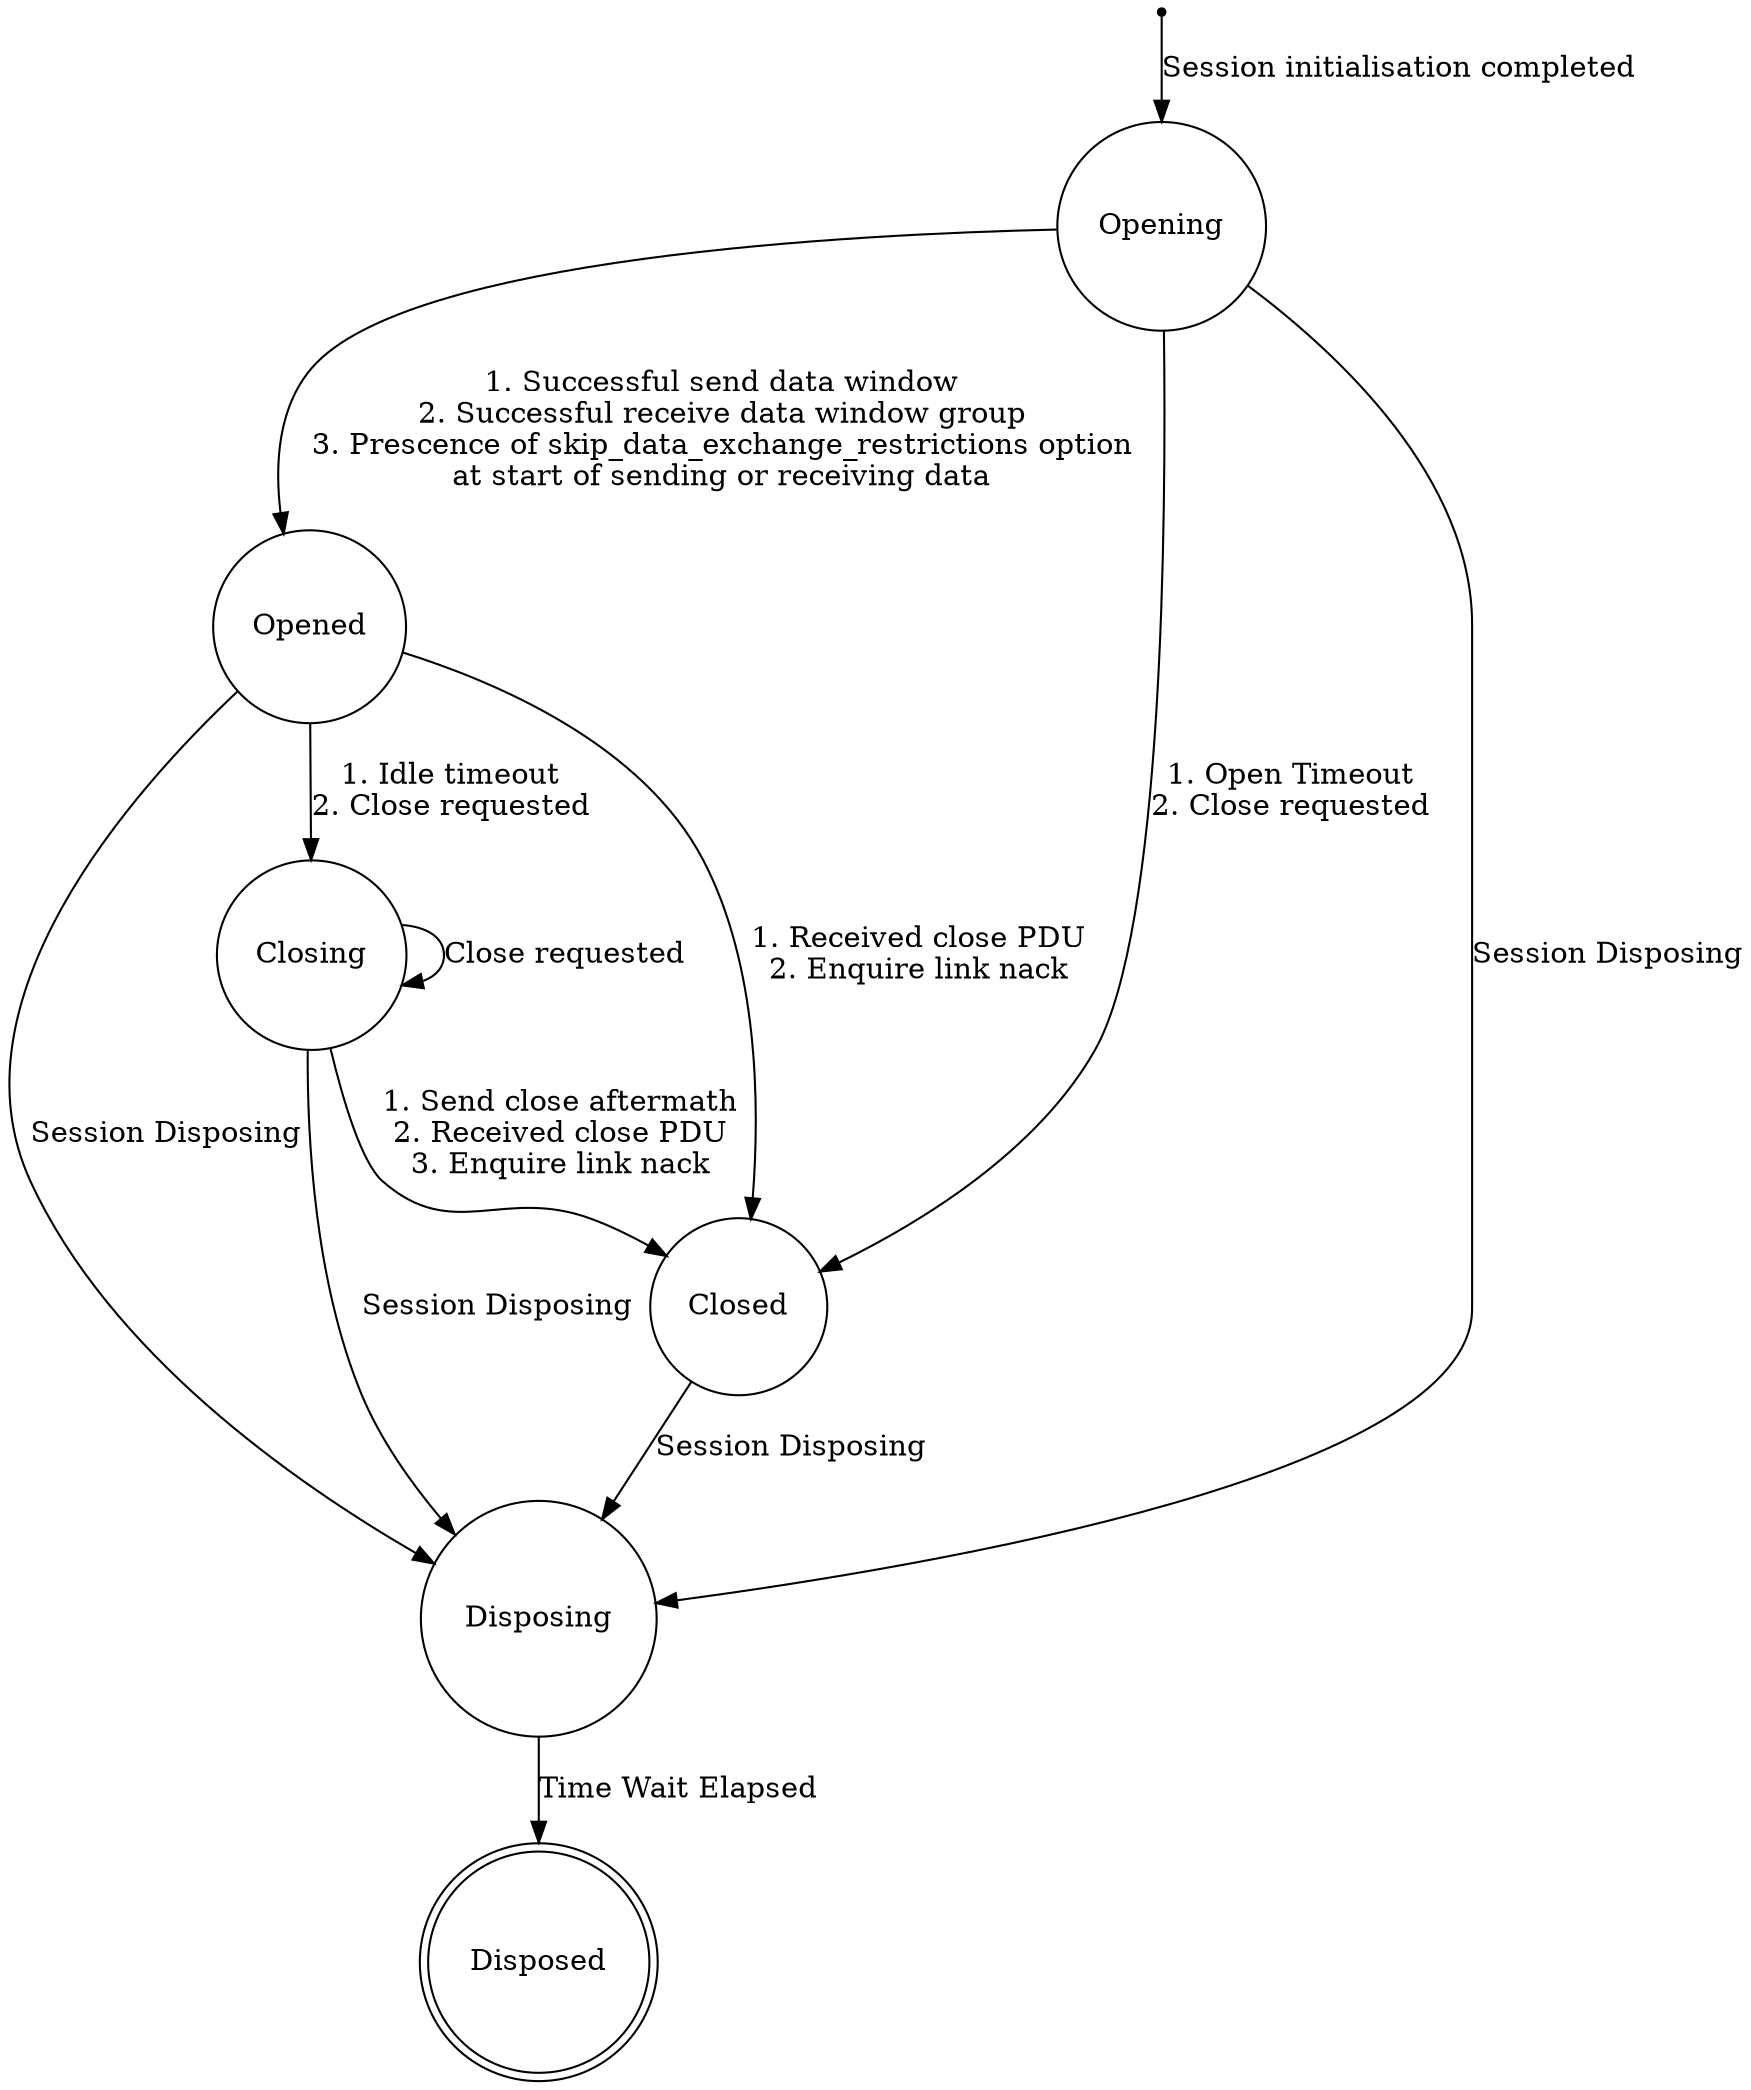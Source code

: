 digraph finite_state_machine {
	//rankdir=LR;
	//size="8,5"
	node [shape = point]; start_state;
	node [shape = doublecircle ] Disposed;
	node [shape = circle];
	start_state -> Opening [ label = "Session initialisation completed" ];
	Opening -> Opened [ label=<
		1. Successful send data window<br/>
		2. Successful receive data window group<br/>
		3. Prescence of skip_data_exchange_restrictions option<br/>at start of sending or receiving data
	>];
	Opened -> Closing [ label = <
		1. Idle timeout<br/>
		2. Close requested
	>];
	Closing -> Closing [ label = "Close requested" ];
	Closing -> Closed [label = <
		1. Send close aftermath<br/>
		2. Received close PDU<br/>
		3. Enquire link nack
	>];
	Opened -> Closed [ label = <
		1. Received close PDU<br/>
		2. Enquire link nack
	>];
	Opening -> Closed [ label = <
		1. Open Timeout<br/>
		2. Close requested
	>];
	Opening -> Disposing [ label = "Session Disposing" ];
	Opened -> Disposing [ label = "Session Disposing" ];
	Closing -> Disposing [ label = "Session Disposing" ];
	Closed -> Disposing [ label = "Session Disposing" ];
	Disposing -> Disposed [ label = "Time Wait Elapsed" ];
}